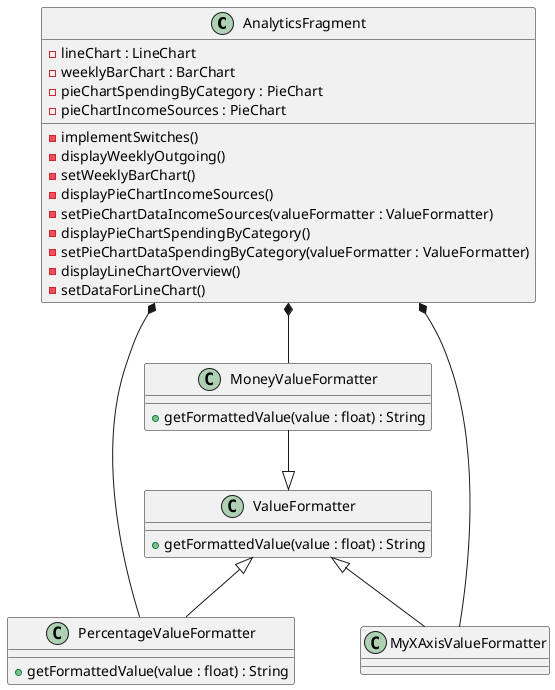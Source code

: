 @startuml


class AnalyticsFragment {
    - lineChart : LineChart
    - weeklyBarChart : BarChart
    - pieChartSpendingByCategory : PieChart
    - pieChartIncomeSources : PieChart
    - implementSwitches()
    - displayWeeklyOutgoing()
    - setWeeklyBarChart()
    - displayPieChartIncomeSources()
    - setPieChartDataIncomeSources(valueFormatter : ValueFormatter)
    - displayPieChartSpendingByCategory()
    - setPieChartDataSpendingByCategory(valueFormatter : ValueFormatter)
    - displayLineChartOverview()
    - setDataForLineChart()

}

class ValueFormatter {
    + getFormattedValue(value : float) : String
}

class MoneyValueFormatter {
    + getFormattedValue(value : float) : String
}

class PercentageValueFormatter {
    + getFormattedValue(value : float) : String
}


AnalyticsFragment *-- MoneyValueFormatter
AnalyticsFragment *-- PercentageValueFormatter
AnalyticsFragment *-- MyXAxisValueFormatter

ValueFormatter <|-up- MoneyValueFormatter
ValueFormatter <|-- PercentageValueFormatter
ValueFormatter <|-- MyXAxisValueFormatter



@enduml